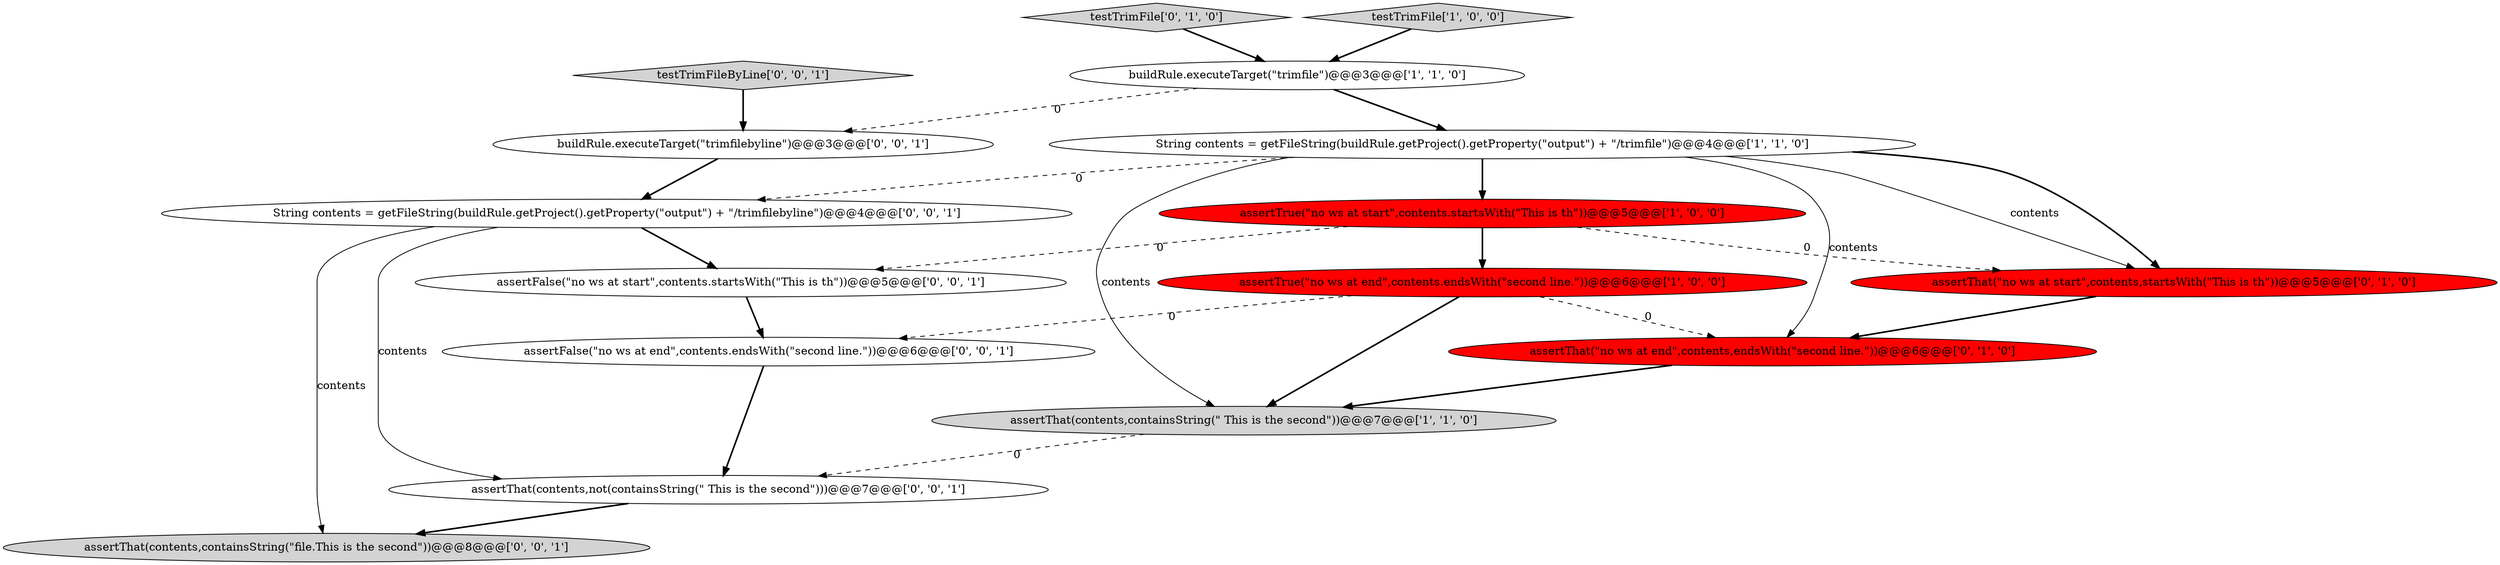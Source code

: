 digraph {
7 [style = filled, label = "testTrimFile['0', '1', '0']", fillcolor = lightgray, shape = diamond image = "AAA0AAABBB2BBB"];
6 [style = filled, label = "assertThat(\"no ws at end\",contents,endsWith(\"second line.\"))@@@6@@@['0', '1', '0']", fillcolor = red, shape = ellipse image = "AAA1AAABBB2BBB"];
10 [style = filled, label = "testTrimFileByLine['0', '0', '1']", fillcolor = lightgray, shape = diamond image = "AAA0AAABBB3BBB"];
4 [style = filled, label = "assertTrue(\"no ws at start\",contents.startsWith(\"This is th\"))@@@5@@@['1', '0', '0']", fillcolor = red, shape = ellipse image = "AAA1AAABBB1BBB"];
11 [style = filled, label = "String contents = getFileString(buildRule.getProject().getProperty(\"output\") + \"/trimfilebyline\")@@@4@@@['0', '0', '1']", fillcolor = white, shape = ellipse image = "AAA0AAABBB3BBB"];
14 [style = filled, label = "assertFalse(\"no ws at end\",contents.endsWith(\"second line.\"))@@@6@@@['0', '0', '1']", fillcolor = white, shape = ellipse image = "AAA0AAABBB3BBB"];
8 [style = filled, label = "assertThat(\"no ws at start\",contents,startsWith(\"This is th\"))@@@5@@@['0', '1', '0']", fillcolor = red, shape = ellipse image = "AAA1AAABBB2BBB"];
12 [style = filled, label = "assertThat(contents,not(containsString(\" This is the second\")))@@@7@@@['0', '0', '1']", fillcolor = white, shape = ellipse image = "AAA0AAABBB3BBB"];
3 [style = filled, label = "buildRule.executeTarget(\"trimfile\")@@@3@@@['1', '1', '0']", fillcolor = white, shape = ellipse image = "AAA0AAABBB1BBB"];
1 [style = filled, label = "String contents = getFileString(buildRule.getProject().getProperty(\"output\") + \"/trimfile\")@@@4@@@['1', '1', '0']", fillcolor = white, shape = ellipse image = "AAA0AAABBB1BBB"];
13 [style = filled, label = "assertThat(contents,containsString(\"file.This is the second\"))@@@8@@@['0', '0', '1']", fillcolor = lightgray, shape = ellipse image = "AAA0AAABBB3BBB"];
15 [style = filled, label = "buildRule.executeTarget(\"trimfilebyline\")@@@3@@@['0', '0', '1']", fillcolor = white, shape = ellipse image = "AAA0AAABBB3BBB"];
0 [style = filled, label = "assertThat(contents,containsString(\" This is the second\"))@@@7@@@['1', '1', '0']", fillcolor = lightgray, shape = ellipse image = "AAA0AAABBB1BBB"];
2 [style = filled, label = "assertTrue(\"no ws at end\",contents.endsWith(\"second line.\"))@@@6@@@['1', '0', '0']", fillcolor = red, shape = ellipse image = "AAA1AAABBB1BBB"];
9 [style = filled, label = "assertFalse(\"no ws at start\",contents.startsWith(\"This is th\"))@@@5@@@['0', '0', '1']", fillcolor = white, shape = ellipse image = "AAA0AAABBB3BBB"];
5 [style = filled, label = "testTrimFile['1', '0', '0']", fillcolor = lightgray, shape = diamond image = "AAA0AAABBB1BBB"];
5->3 [style = bold, label=""];
1->4 [style = bold, label=""];
1->8 [style = bold, label=""];
10->15 [style = bold, label=""];
3->1 [style = bold, label=""];
1->0 [style = solid, label="contents"];
1->6 [style = solid, label="contents"];
8->6 [style = bold, label=""];
6->0 [style = bold, label=""];
4->2 [style = bold, label=""];
0->12 [style = dashed, label="0"];
11->9 [style = bold, label=""];
7->3 [style = bold, label=""];
12->13 [style = bold, label=""];
11->12 [style = solid, label="contents"];
4->9 [style = dashed, label="0"];
2->0 [style = bold, label=""];
15->11 [style = bold, label=""];
2->14 [style = dashed, label="0"];
1->11 [style = dashed, label="0"];
14->12 [style = bold, label=""];
4->8 [style = dashed, label="0"];
1->8 [style = solid, label="contents"];
9->14 [style = bold, label=""];
2->6 [style = dashed, label="0"];
3->15 [style = dashed, label="0"];
11->13 [style = solid, label="contents"];
}

